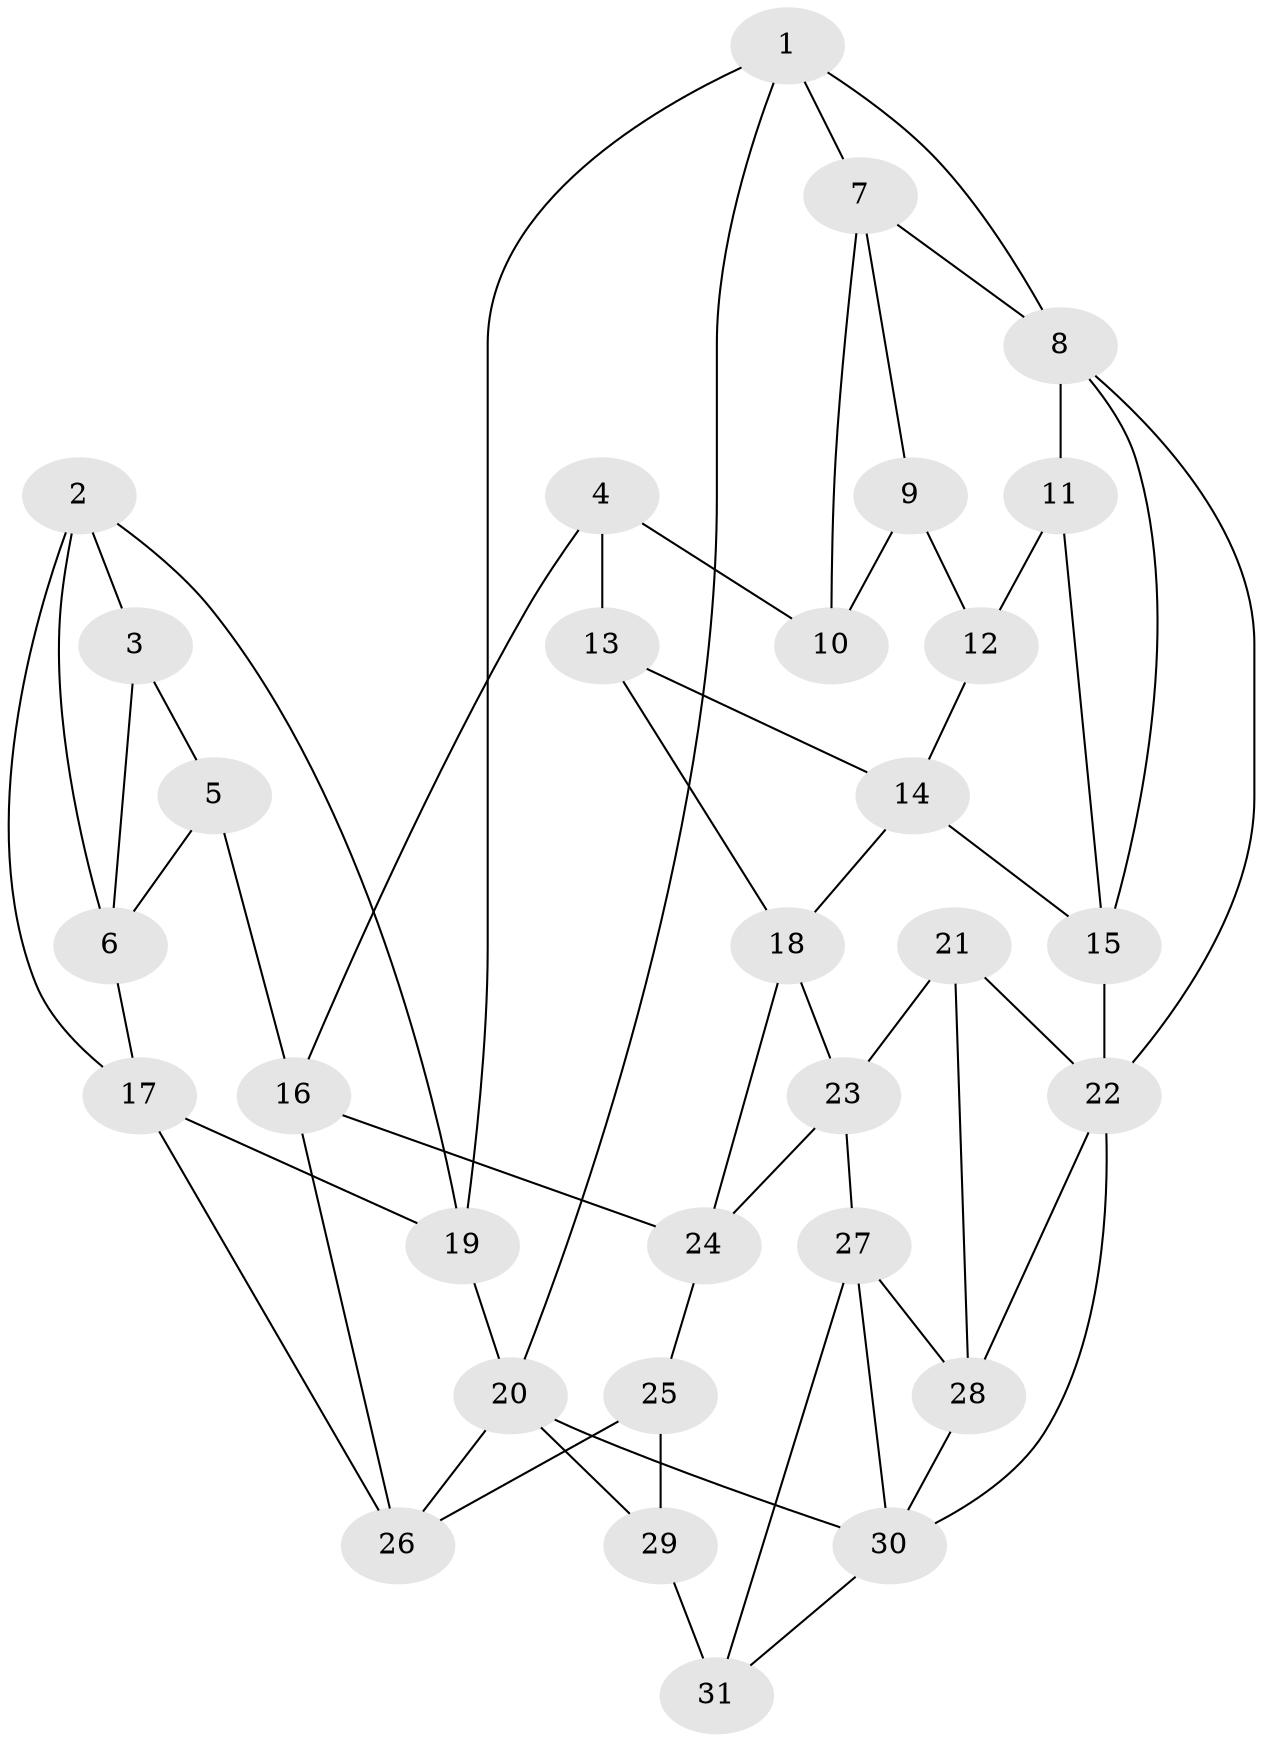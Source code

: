 // original degree distribution, {3: 0.03508771929824561, 5: 0.5614035087719298, 4: 0.22807017543859648, 6: 0.17543859649122806}
// Generated by graph-tools (version 1.1) at 2025/51/03/09/25 03:51:07]
// undirected, 31 vertices, 58 edges
graph export_dot {
graph [start="1"]
  node [color=gray90,style=filled];
  1;
  2;
  3;
  4;
  5;
  6;
  7;
  8;
  9;
  10;
  11;
  12;
  13;
  14;
  15;
  16;
  17;
  18;
  19;
  20;
  21;
  22;
  23;
  24;
  25;
  26;
  27;
  28;
  29;
  30;
  31;
  1 -- 7 [weight=1.0];
  1 -- 8 [weight=1.0];
  1 -- 19 [weight=1.0];
  1 -- 20 [weight=1.0];
  2 -- 3 [weight=1.0];
  2 -- 6 [weight=1.0];
  2 -- 17 [weight=1.0];
  2 -- 19 [weight=1.0];
  3 -- 5 [weight=1.0];
  3 -- 6 [weight=1.0];
  4 -- 10 [weight=2.0];
  4 -- 13 [weight=1.0];
  4 -- 16 [weight=1.0];
  5 -- 6 [weight=1.0];
  5 -- 16 [weight=1.0];
  6 -- 17 [weight=1.0];
  7 -- 8 [weight=1.0];
  7 -- 9 [weight=1.0];
  7 -- 10 [weight=1.0];
  8 -- 11 [weight=1.0];
  8 -- 15 [weight=1.0];
  8 -- 22 [weight=1.0];
  9 -- 10 [weight=1.0];
  9 -- 12 [weight=2.0];
  11 -- 12 [weight=1.0];
  11 -- 15 [weight=1.0];
  12 -- 14 [weight=1.0];
  13 -- 14 [weight=1.0];
  13 -- 18 [weight=1.0];
  14 -- 15 [weight=1.0];
  14 -- 18 [weight=1.0];
  15 -- 22 [weight=1.0];
  16 -- 24 [weight=1.0];
  16 -- 26 [weight=1.0];
  17 -- 19 [weight=1.0];
  17 -- 26 [weight=1.0];
  18 -- 23 [weight=1.0];
  18 -- 24 [weight=1.0];
  19 -- 20 [weight=1.0];
  20 -- 26 [weight=1.0];
  20 -- 29 [weight=1.0];
  20 -- 30 [weight=1.0];
  21 -- 22 [weight=1.0];
  21 -- 23 [weight=1.0];
  21 -- 28 [weight=1.0];
  22 -- 28 [weight=1.0];
  22 -- 30 [weight=1.0];
  23 -- 24 [weight=1.0];
  23 -- 27 [weight=1.0];
  24 -- 25 [weight=1.0];
  25 -- 26 [weight=1.0];
  25 -- 29 [weight=1.0];
  27 -- 28 [weight=1.0];
  27 -- 30 [weight=1.0];
  27 -- 31 [weight=1.0];
  28 -- 30 [weight=1.0];
  29 -- 31 [weight=2.0];
  30 -- 31 [weight=1.0];
}
